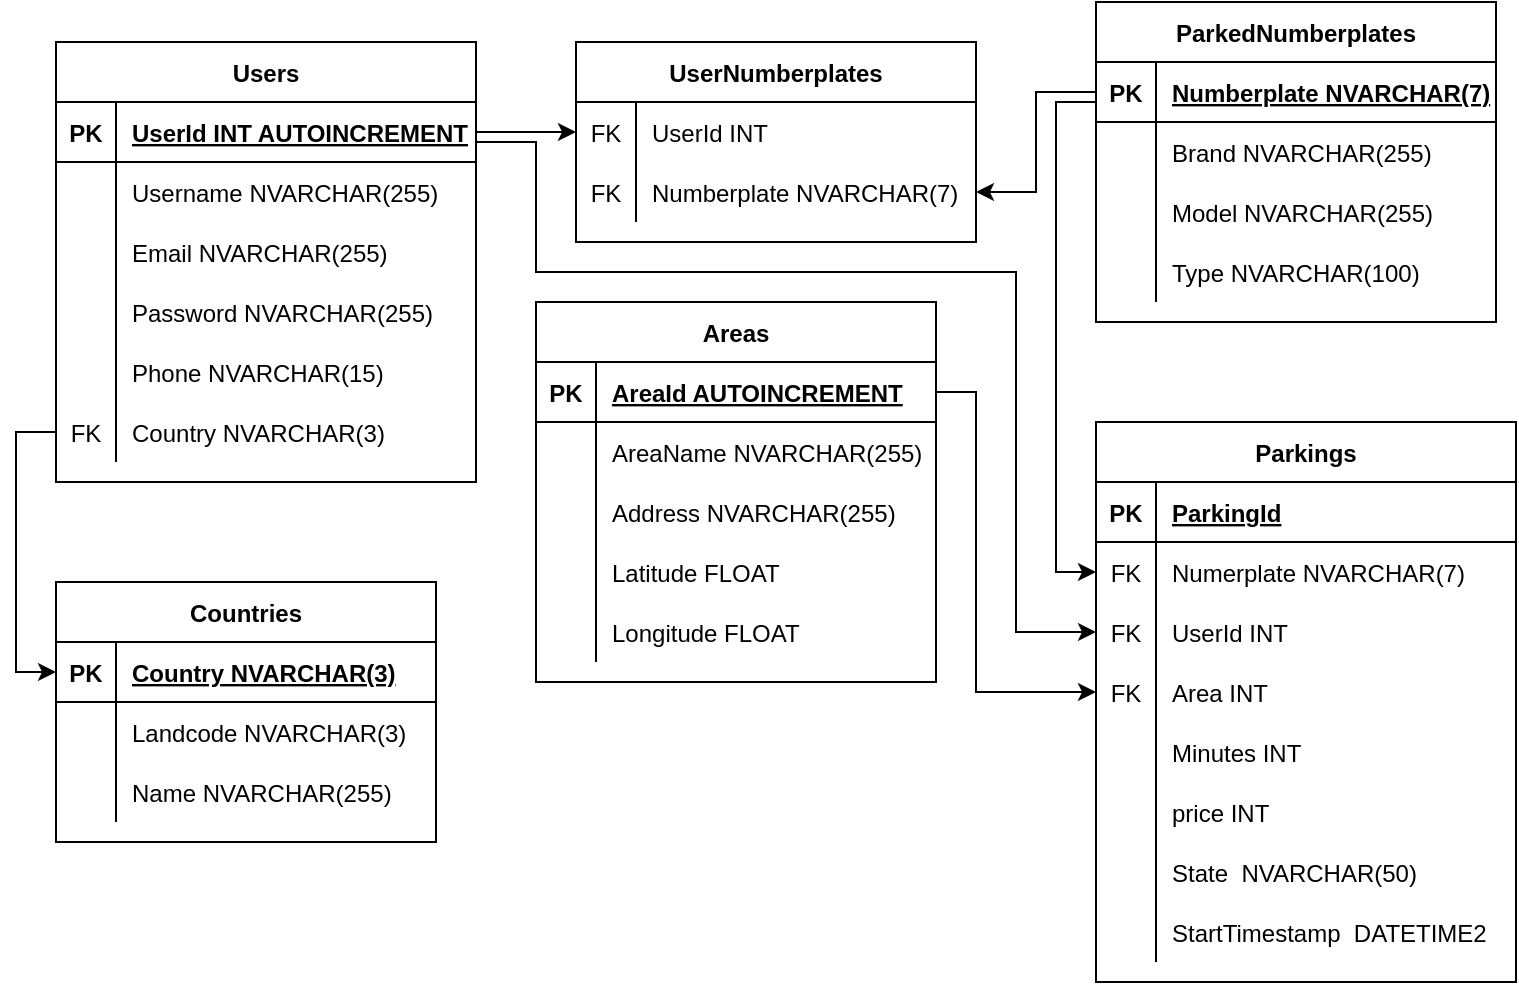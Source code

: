 <mxfile version="20.0.1" type="device"><diagram id="R2lEEEUBdFMjLlhIrx00" name="Page-1"><mxGraphModel dx="1217" dy="551" grid="1" gridSize="10" guides="1" tooltips="1" connect="1" arrows="1" fold="1" page="1" pageScale="1" pageWidth="850" pageHeight="1100" math="0" shadow="0" extFonts="Permanent Marker^https://fonts.googleapis.com/css?family=Permanent+Marker"><root><mxCell id="0"/><mxCell id="1" parent="0"/><mxCell id="RG4BsjdbidDH1RRRt_io-1" value="Users" style="shape=table;startSize=30;container=1;collapsible=1;childLayout=tableLayout;fixedRows=1;rowLines=0;fontStyle=1;align=center;resizeLast=1;" vertex="1" parent="1"><mxGeometry x="40" y="40" width="210" height="220" as="geometry"><mxRectangle x="40" y="40" width="70" height="30" as="alternateBounds"/></mxGeometry></mxCell><mxCell id="RG4BsjdbidDH1RRRt_io-2" value="" style="shape=tableRow;horizontal=0;startSize=0;swimlaneHead=0;swimlaneBody=0;fillColor=none;collapsible=0;dropTarget=0;points=[[0,0.5],[1,0.5]];portConstraint=eastwest;top=0;left=0;right=0;bottom=1;" vertex="1" parent="RG4BsjdbidDH1RRRt_io-1"><mxGeometry y="30" width="210" height="30" as="geometry"/></mxCell><mxCell id="RG4BsjdbidDH1RRRt_io-3" value="PK" style="shape=partialRectangle;connectable=0;fillColor=none;top=0;left=0;bottom=0;right=0;fontStyle=1;overflow=hidden;" vertex="1" parent="RG4BsjdbidDH1RRRt_io-2"><mxGeometry width="30" height="30" as="geometry"><mxRectangle width="30" height="30" as="alternateBounds"/></mxGeometry></mxCell><mxCell id="RG4BsjdbidDH1RRRt_io-4" value="UserId INT AUTOINCREMENT" style="shape=partialRectangle;connectable=0;fillColor=none;top=0;left=0;bottom=0;right=0;align=left;spacingLeft=6;fontStyle=5;overflow=hidden;" vertex="1" parent="RG4BsjdbidDH1RRRt_io-2"><mxGeometry x="30" width="180" height="30" as="geometry"><mxRectangle width="180" height="30" as="alternateBounds"/></mxGeometry></mxCell><mxCell id="RG4BsjdbidDH1RRRt_io-5" value="" style="shape=tableRow;horizontal=0;startSize=0;swimlaneHead=0;swimlaneBody=0;fillColor=none;collapsible=0;dropTarget=0;points=[[0,0.5],[1,0.5]];portConstraint=eastwest;top=0;left=0;right=0;bottom=0;" vertex="1" parent="RG4BsjdbidDH1RRRt_io-1"><mxGeometry y="60" width="210" height="30" as="geometry"/></mxCell><mxCell id="RG4BsjdbidDH1RRRt_io-6" value="" style="shape=partialRectangle;connectable=0;fillColor=none;top=0;left=0;bottom=0;right=0;editable=1;overflow=hidden;" vertex="1" parent="RG4BsjdbidDH1RRRt_io-5"><mxGeometry width="30" height="30" as="geometry"><mxRectangle width="30" height="30" as="alternateBounds"/></mxGeometry></mxCell><mxCell id="RG4BsjdbidDH1RRRt_io-7" value="Username NVARCHAR(255)" style="shape=partialRectangle;connectable=0;fillColor=none;top=0;left=0;bottom=0;right=0;align=left;spacingLeft=6;overflow=hidden;" vertex="1" parent="RG4BsjdbidDH1RRRt_io-5"><mxGeometry x="30" width="180" height="30" as="geometry"><mxRectangle width="180" height="30" as="alternateBounds"/></mxGeometry></mxCell><mxCell id="RG4BsjdbidDH1RRRt_io-8" value="" style="shape=tableRow;horizontal=0;startSize=0;swimlaneHead=0;swimlaneBody=0;fillColor=none;collapsible=0;dropTarget=0;points=[[0,0.5],[1,0.5]];portConstraint=eastwest;top=0;left=0;right=0;bottom=0;" vertex="1" parent="RG4BsjdbidDH1RRRt_io-1"><mxGeometry y="90" width="210" height="30" as="geometry"/></mxCell><mxCell id="RG4BsjdbidDH1RRRt_io-9" value="" style="shape=partialRectangle;connectable=0;fillColor=none;top=0;left=0;bottom=0;right=0;editable=1;overflow=hidden;" vertex="1" parent="RG4BsjdbidDH1RRRt_io-8"><mxGeometry width="30" height="30" as="geometry"><mxRectangle width="30" height="30" as="alternateBounds"/></mxGeometry></mxCell><mxCell id="RG4BsjdbidDH1RRRt_io-10" value="Email NVARCHAR(255)" style="shape=partialRectangle;connectable=0;fillColor=none;top=0;left=0;bottom=0;right=0;align=left;spacingLeft=6;overflow=hidden;" vertex="1" parent="RG4BsjdbidDH1RRRt_io-8"><mxGeometry x="30" width="180" height="30" as="geometry"><mxRectangle width="180" height="30" as="alternateBounds"/></mxGeometry></mxCell><mxCell id="RG4BsjdbidDH1RRRt_io-11" value="" style="shape=tableRow;horizontal=0;startSize=0;swimlaneHead=0;swimlaneBody=0;fillColor=none;collapsible=0;dropTarget=0;points=[[0,0.5],[1,0.5]];portConstraint=eastwest;top=0;left=0;right=0;bottom=0;" vertex="1" parent="RG4BsjdbidDH1RRRt_io-1"><mxGeometry y="120" width="210" height="30" as="geometry"/></mxCell><mxCell id="RG4BsjdbidDH1RRRt_io-12" value="" style="shape=partialRectangle;connectable=0;fillColor=none;top=0;left=0;bottom=0;right=0;editable=1;overflow=hidden;" vertex="1" parent="RG4BsjdbidDH1RRRt_io-11"><mxGeometry width="30" height="30" as="geometry"><mxRectangle width="30" height="30" as="alternateBounds"/></mxGeometry></mxCell><mxCell id="RG4BsjdbidDH1RRRt_io-13" value="Password NVARCHAR(255)" style="shape=partialRectangle;connectable=0;fillColor=none;top=0;left=0;bottom=0;right=0;align=left;spacingLeft=6;overflow=hidden;" vertex="1" parent="RG4BsjdbidDH1RRRt_io-11"><mxGeometry x="30" width="180" height="30" as="geometry"><mxRectangle width="180" height="30" as="alternateBounds"/></mxGeometry></mxCell><mxCell id="RG4BsjdbidDH1RRRt_io-14" value="" style="shape=tableRow;horizontal=0;startSize=0;swimlaneHead=0;swimlaneBody=0;fillColor=none;collapsible=0;dropTarget=0;points=[[0,0.5],[1,0.5]];portConstraint=eastwest;top=0;left=0;right=0;bottom=0;" vertex="1" parent="RG4BsjdbidDH1RRRt_io-1"><mxGeometry y="150" width="210" height="30" as="geometry"/></mxCell><mxCell id="RG4BsjdbidDH1RRRt_io-15" value="" style="shape=partialRectangle;connectable=0;fillColor=none;top=0;left=0;bottom=0;right=0;editable=1;overflow=hidden;" vertex="1" parent="RG4BsjdbidDH1RRRt_io-14"><mxGeometry width="30" height="30" as="geometry"><mxRectangle width="30" height="30" as="alternateBounds"/></mxGeometry></mxCell><mxCell id="RG4BsjdbidDH1RRRt_io-16" value="Phone NVARCHAR(15)" style="shape=partialRectangle;connectable=0;fillColor=none;top=0;left=0;bottom=0;right=0;align=left;spacingLeft=6;overflow=hidden;" vertex="1" parent="RG4BsjdbidDH1RRRt_io-14"><mxGeometry x="30" width="180" height="30" as="geometry"><mxRectangle width="180" height="30" as="alternateBounds"/></mxGeometry></mxCell><mxCell id="RG4BsjdbidDH1RRRt_io-33" value="" style="shape=tableRow;horizontal=0;startSize=0;swimlaneHead=0;swimlaneBody=0;fillColor=none;collapsible=0;dropTarget=0;points=[[0,0.5],[1,0.5]];portConstraint=eastwest;top=0;left=0;right=0;bottom=0;" vertex="1" parent="RG4BsjdbidDH1RRRt_io-1"><mxGeometry y="180" width="210" height="30" as="geometry"/></mxCell><mxCell id="RG4BsjdbidDH1RRRt_io-34" value="FK" style="shape=partialRectangle;connectable=0;fillColor=none;top=0;left=0;bottom=0;right=0;editable=1;overflow=hidden;" vertex="1" parent="RG4BsjdbidDH1RRRt_io-33"><mxGeometry width="30" height="30" as="geometry"><mxRectangle width="30" height="30" as="alternateBounds"/></mxGeometry></mxCell><mxCell id="RG4BsjdbidDH1RRRt_io-35" value="Country NVARCHAR(3)" style="shape=partialRectangle;connectable=0;fillColor=none;top=0;left=0;bottom=0;right=0;align=left;spacingLeft=6;overflow=hidden;" vertex="1" parent="RG4BsjdbidDH1RRRt_io-33"><mxGeometry x="30" width="180" height="30" as="geometry"><mxRectangle width="180" height="30" as="alternateBounds"/></mxGeometry></mxCell><mxCell id="RG4BsjdbidDH1RRRt_io-39" value="Countries" style="shape=table;startSize=30;container=1;collapsible=1;childLayout=tableLayout;fixedRows=1;rowLines=0;fontStyle=1;align=center;resizeLast=1;" vertex="1" parent="1"><mxGeometry x="40" y="310" width="190" height="130" as="geometry"/></mxCell><mxCell id="RG4BsjdbidDH1RRRt_io-40" value="" style="shape=tableRow;horizontal=0;startSize=0;swimlaneHead=0;swimlaneBody=0;fillColor=none;collapsible=0;dropTarget=0;points=[[0,0.5],[1,0.5]];portConstraint=eastwest;top=0;left=0;right=0;bottom=1;" vertex="1" parent="RG4BsjdbidDH1RRRt_io-39"><mxGeometry y="30" width="190" height="30" as="geometry"/></mxCell><mxCell id="RG4BsjdbidDH1RRRt_io-41" value="PK" style="shape=partialRectangle;connectable=0;fillColor=none;top=0;left=0;bottom=0;right=0;fontStyle=1;overflow=hidden;" vertex="1" parent="RG4BsjdbidDH1RRRt_io-40"><mxGeometry width="30" height="30" as="geometry"><mxRectangle width="30" height="30" as="alternateBounds"/></mxGeometry></mxCell><mxCell id="RG4BsjdbidDH1RRRt_io-42" value="Country NVARCHAR(3)" style="shape=partialRectangle;connectable=0;fillColor=none;top=0;left=0;bottom=0;right=0;align=left;spacingLeft=6;fontStyle=5;overflow=hidden;" vertex="1" parent="RG4BsjdbidDH1RRRt_io-40"><mxGeometry x="30" width="160" height="30" as="geometry"><mxRectangle width="160" height="30" as="alternateBounds"/></mxGeometry></mxCell><mxCell id="RG4BsjdbidDH1RRRt_io-43" value="" style="shape=tableRow;horizontal=0;startSize=0;swimlaneHead=0;swimlaneBody=0;fillColor=none;collapsible=0;dropTarget=0;points=[[0,0.5],[1,0.5]];portConstraint=eastwest;top=0;left=0;right=0;bottom=0;" vertex="1" parent="RG4BsjdbidDH1RRRt_io-39"><mxGeometry y="60" width="190" height="30" as="geometry"/></mxCell><mxCell id="RG4BsjdbidDH1RRRt_io-44" value="" style="shape=partialRectangle;connectable=0;fillColor=none;top=0;left=0;bottom=0;right=0;editable=1;overflow=hidden;" vertex="1" parent="RG4BsjdbidDH1RRRt_io-43"><mxGeometry width="30" height="30" as="geometry"><mxRectangle width="30" height="30" as="alternateBounds"/></mxGeometry></mxCell><mxCell id="RG4BsjdbidDH1RRRt_io-45" value="Landcode NVARCHAR(3)" style="shape=partialRectangle;connectable=0;fillColor=none;top=0;left=0;bottom=0;right=0;align=left;spacingLeft=6;overflow=hidden;" vertex="1" parent="RG4BsjdbidDH1RRRt_io-43"><mxGeometry x="30" width="160" height="30" as="geometry"><mxRectangle width="160" height="30" as="alternateBounds"/></mxGeometry></mxCell><mxCell id="RG4BsjdbidDH1RRRt_io-46" value="" style="shape=tableRow;horizontal=0;startSize=0;swimlaneHead=0;swimlaneBody=0;fillColor=none;collapsible=0;dropTarget=0;points=[[0,0.5],[1,0.5]];portConstraint=eastwest;top=0;left=0;right=0;bottom=0;" vertex="1" parent="RG4BsjdbidDH1RRRt_io-39"><mxGeometry y="90" width="190" height="30" as="geometry"/></mxCell><mxCell id="RG4BsjdbidDH1RRRt_io-47" value="" style="shape=partialRectangle;connectable=0;fillColor=none;top=0;left=0;bottom=0;right=0;editable=1;overflow=hidden;" vertex="1" parent="RG4BsjdbidDH1RRRt_io-46"><mxGeometry width="30" height="30" as="geometry"><mxRectangle width="30" height="30" as="alternateBounds"/></mxGeometry></mxCell><mxCell id="RG4BsjdbidDH1RRRt_io-48" value="Name NVARCHAR(255)" style="shape=partialRectangle;connectable=0;fillColor=none;top=0;left=0;bottom=0;right=0;align=left;spacingLeft=6;overflow=hidden;" vertex="1" parent="RG4BsjdbidDH1RRRt_io-46"><mxGeometry x="30" width="160" height="30" as="geometry"><mxRectangle width="160" height="30" as="alternateBounds"/></mxGeometry></mxCell><mxCell id="RG4BsjdbidDH1RRRt_io-52" style="edgeStyle=orthogonalEdgeStyle;rounded=0;orthogonalLoop=1;jettySize=auto;html=1;entryX=0;entryY=0.5;entryDx=0;entryDy=0;" edge="1" parent="1" source="RG4BsjdbidDH1RRRt_io-33" target="RG4BsjdbidDH1RRRt_io-40"><mxGeometry relative="1" as="geometry"/></mxCell><mxCell id="RG4BsjdbidDH1RRRt_io-81" value="UserNumberplates" style="shape=table;startSize=30;container=1;collapsible=1;childLayout=tableLayout;fixedRows=1;rowLines=0;fontStyle=1;align=center;resizeLast=1;" vertex="1" parent="1"><mxGeometry x="300" y="40" width="200" height="100" as="geometry"/></mxCell><mxCell id="RG4BsjdbidDH1RRRt_io-85" value="" style="shape=tableRow;horizontal=0;startSize=0;swimlaneHead=0;swimlaneBody=0;fillColor=none;collapsible=0;dropTarget=0;points=[[0,0.5],[1,0.5]];portConstraint=eastwest;top=0;left=0;right=0;bottom=0;" vertex="1" parent="RG4BsjdbidDH1RRRt_io-81"><mxGeometry y="30" width="200" height="30" as="geometry"/></mxCell><mxCell id="RG4BsjdbidDH1RRRt_io-86" value="FK" style="shape=partialRectangle;connectable=0;fillColor=none;top=0;left=0;bottom=0;right=0;editable=1;overflow=hidden;" vertex="1" parent="RG4BsjdbidDH1RRRt_io-85"><mxGeometry width="30" height="30" as="geometry"><mxRectangle width="30" height="30" as="alternateBounds"/></mxGeometry></mxCell><mxCell id="RG4BsjdbidDH1RRRt_io-87" value="UserId INT" style="shape=partialRectangle;connectable=0;fillColor=none;top=0;left=0;bottom=0;right=0;align=left;spacingLeft=6;overflow=hidden;" vertex="1" parent="RG4BsjdbidDH1RRRt_io-85"><mxGeometry x="30" width="170" height="30" as="geometry"><mxRectangle width="170" height="30" as="alternateBounds"/></mxGeometry></mxCell><mxCell id="RG4BsjdbidDH1RRRt_io-149" value="" style="shape=tableRow;horizontal=0;startSize=0;swimlaneHead=0;swimlaneBody=0;fillColor=none;collapsible=0;dropTarget=0;points=[[0,0.5],[1,0.5]];portConstraint=eastwest;top=0;left=0;right=0;bottom=0;" vertex="1" parent="RG4BsjdbidDH1RRRt_io-81"><mxGeometry y="60" width="200" height="30" as="geometry"/></mxCell><mxCell id="RG4BsjdbidDH1RRRt_io-150" value="FK" style="shape=partialRectangle;connectable=0;fillColor=none;top=0;left=0;bottom=0;right=0;editable=1;overflow=hidden;" vertex="1" parent="RG4BsjdbidDH1RRRt_io-149"><mxGeometry width="30" height="30" as="geometry"><mxRectangle width="30" height="30" as="alternateBounds"/></mxGeometry></mxCell><mxCell id="RG4BsjdbidDH1RRRt_io-151" value="Numberplate NVARCHAR(7)" style="shape=partialRectangle;connectable=0;fillColor=none;top=0;left=0;bottom=0;right=0;align=left;spacingLeft=6;overflow=hidden;" vertex="1" parent="RG4BsjdbidDH1RRRt_io-149"><mxGeometry x="30" width="170" height="30" as="geometry"><mxRectangle width="170" height="30" as="alternateBounds"/></mxGeometry></mxCell><mxCell id="RG4BsjdbidDH1RRRt_io-95" style="edgeStyle=orthogonalEdgeStyle;rounded=0;orthogonalLoop=1;jettySize=auto;html=1;exitX=1;exitY=0.5;exitDx=0;exitDy=0;entryX=0;entryY=0.5;entryDx=0;entryDy=0;" edge="1" parent="1" source="RG4BsjdbidDH1RRRt_io-2"><mxGeometry relative="1" as="geometry"><mxPoint x="300" y="85" as="targetPoint"/><Array as="points"><mxPoint x="270" y="85"/><mxPoint x="270" y="85"/></Array></mxGeometry></mxCell><mxCell id="RG4BsjdbidDH1RRRt_io-96" value="Parkings" style="shape=table;startSize=30;container=1;collapsible=1;childLayout=tableLayout;fixedRows=1;rowLines=0;fontStyle=1;align=center;resizeLast=1;" vertex="1" parent="1"><mxGeometry x="560" y="230" width="210" height="280" as="geometry"/></mxCell><mxCell id="RG4BsjdbidDH1RRRt_io-97" value="" style="shape=tableRow;horizontal=0;startSize=0;swimlaneHead=0;swimlaneBody=0;fillColor=none;collapsible=0;dropTarget=0;points=[[0,0.5],[1,0.5]];portConstraint=eastwest;top=0;left=0;right=0;bottom=1;" vertex="1" parent="RG4BsjdbidDH1RRRt_io-96"><mxGeometry y="30" width="210" height="30" as="geometry"/></mxCell><mxCell id="RG4BsjdbidDH1RRRt_io-98" value="PK" style="shape=partialRectangle;connectable=0;fillColor=none;top=0;left=0;bottom=0;right=0;fontStyle=1;overflow=hidden;" vertex="1" parent="RG4BsjdbidDH1RRRt_io-97"><mxGeometry width="30" height="30" as="geometry"><mxRectangle width="30" height="30" as="alternateBounds"/></mxGeometry></mxCell><mxCell id="RG4BsjdbidDH1RRRt_io-99" value="ParkingId" style="shape=partialRectangle;connectable=0;fillColor=none;top=0;left=0;bottom=0;right=0;align=left;spacingLeft=6;fontStyle=5;overflow=hidden;" vertex="1" parent="RG4BsjdbidDH1RRRt_io-97"><mxGeometry x="30" width="180" height="30" as="geometry"><mxRectangle width="180" height="30" as="alternateBounds"/></mxGeometry></mxCell><mxCell id="RG4BsjdbidDH1RRRt_io-100" value="" style="shape=tableRow;horizontal=0;startSize=0;swimlaneHead=0;swimlaneBody=0;fillColor=none;collapsible=0;dropTarget=0;points=[[0,0.5],[1,0.5]];portConstraint=eastwest;top=0;left=0;right=0;bottom=0;" vertex="1" parent="RG4BsjdbidDH1RRRt_io-96"><mxGeometry y="60" width="210" height="30" as="geometry"/></mxCell><mxCell id="RG4BsjdbidDH1RRRt_io-101" value="FK" style="shape=partialRectangle;connectable=0;fillColor=none;top=0;left=0;bottom=0;right=0;editable=1;overflow=hidden;" vertex="1" parent="RG4BsjdbidDH1RRRt_io-100"><mxGeometry width="30" height="30" as="geometry"><mxRectangle width="30" height="30" as="alternateBounds"/></mxGeometry></mxCell><mxCell id="RG4BsjdbidDH1RRRt_io-102" value="Numerplate NVARCHAR(7)" style="shape=partialRectangle;connectable=0;fillColor=none;top=0;left=0;bottom=0;right=0;align=left;spacingLeft=6;overflow=hidden;" vertex="1" parent="RG4BsjdbidDH1RRRt_io-100"><mxGeometry x="30" width="180" height="30" as="geometry"><mxRectangle width="180" height="30" as="alternateBounds"/></mxGeometry></mxCell><mxCell id="RG4BsjdbidDH1RRRt_io-103" value="" style="shape=tableRow;horizontal=0;startSize=0;swimlaneHead=0;swimlaneBody=0;fillColor=none;collapsible=0;dropTarget=0;points=[[0,0.5],[1,0.5]];portConstraint=eastwest;top=0;left=0;right=0;bottom=0;" vertex="1" parent="RG4BsjdbidDH1RRRt_io-96"><mxGeometry y="90" width="210" height="30" as="geometry"/></mxCell><mxCell id="RG4BsjdbidDH1RRRt_io-104" value="FK" style="shape=partialRectangle;connectable=0;fillColor=none;top=0;left=0;bottom=0;right=0;editable=1;overflow=hidden;" vertex="1" parent="RG4BsjdbidDH1RRRt_io-103"><mxGeometry width="30" height="30" as="geometry"><mxRectangle width="30" height="30" as="alternateBounds"/></mxGeometry></mxCell><mxCell id="RG4BsjdbidDH1RRRt_io-105" value="UserId INT" style="shape=partialRectangle;connectable=0;fillColor=none;top=0;left=0;bottom=0;right=0;align=left;spacingLeft=6;overflow=hidden;" vertex="1" parent="RG4BsjdbidDH1RRRt_io-103"><mxGeometry x="30" width="180" height="30" as="geometry"><mxRectangle width="180" height="30" as="alternateBounds"/></mxGeometry></mxCell><mxCell id="RG4BsjdbidDH1RRRt_io-124" value="" style="shape=tableRow;horizontal=0;startSize=0;swimlaneHead=0;swimlaneBody=0;fillColor=none;collapsible=0;dropTarget=0;points=[[0,0.5],[1,0.5]];portConstraint=eastwest;top=0;left=0;right=0;bottom=0;" vertex="1" parent="RG4BsjdbidDH1RRRt_io-96"><mxGeometry y="120" width="210" height="30" as="geometry"/></mxCell><mxCell id="RG4BsjdbidDH1RRRt_io-125" value="FK" style="shape=partialRectangle;connectable=0;fillColor=none;top=0;left=0;bottom=0;right=0;editable=1;overflow=hidden;" vertex="1" parent="RG4BsjdbidDH1RRRt_io-124"><mxGeometry width="30" height="30" as="geometry"><mxRectangle width="30" height="30" as="alternateBounds"/></mxGeometry></mxCell><mxCell id="RG4BsjdbidDH1RRRt_io-126" value="Area INT" style="shape=partialRectangle;connectable=0;fillColor=none;top=0;left=0;bottom=0;right=0;align=left;spacingLeft=6;overflow=hidden;" vertex="1" parent="RG4BsjdbidDH1RRRt_io-124"><mxGeometry x="30" width="180" height="30" as="geometry"><mxRectangle width="180" height="30" as="alternateBounds"/></mxGeometry></mxCell><mxCell id="RG4BsjdbidDH1RRRt_io-106" value="" style="shape=tableRow;horizontal=0;startSize=0;swimlaneHead=0;swimlaneBody=0;fillColor=none;collapsible=0;dropTarget=0;points=[[0,0.5],[1,0.5]];portConstraint=eastwest;top=0;left=0;right=0;bottom=0;" vertex="1" parent="RG4BsjdbidDH1RRRt_io-96"><mxGeometry y="150" width="210" height="30" as="geometry"/></mxCell><mxCell id="RG4BsjdbidDH1RRRt_io-107" value="" style="shape=partialRectangle;connectable=0;fillColor=none;top=0;left=0;bottom=0;right=0;editable=1;overflow=hidden;" vertex="1" parent="RG4BsjdbidDH1RRRt_io-106"><mxGeometry width="30" height="30" as="geometry"><mxRectangle width="30" height="30" as="alternateBounds"/></mxGeometry></mxCell><mxCell id="RG4BsjdbidDH1RRRt_io-108" value="Minutes INT" style="shape=partialRectangle;connectable=0;fillColor=none;top=0;left=0;bottom=0;right=0;align=left;spacingLeft=6;overflow=hidden;" vertex="1" parent="RG4BsjdbidDH1RRRt_io-106"><mxGeometry x="30" width="180" height="30" as="geometry"><mxRectangle width="180" height="30" as="alternateBounds"/></mxGeometry></mxCell><mxCell id="RG4BsjdbidDH1RRRt_io-168" value="" style="shape=tableRow;horizontal=0;startSize=0;swimlaneHead=0;swimlaneBody=0;fillColor=none;collapsible=0;dropTarget=0;points=[[0,0.5],[1,0.5]];portConstraint=eastwest;top=0;left=0;right=0;bottom=0;" vertex="1" parent="RG4BsjdbidDH1RRRt_io-96"><mxGeometry y="180" width="210" height="30" as="geometry"/></mxCell><mxCell id="RG4BsjdbidDH1RRRt_io-169" value="" style="shape=partialRectangle;connectable=0;fillColor=none;top=0;left=0;bottom=0;right=0;editable=1;overflow=hidden;" vertex="1" parent="RG4BsjdbidDH1RRRt_io-168"><mxGeometry width="30" height="30" as="geometry"><mxRectangle width="30" height="30" as="alternateBounds"/></mxGeometry></mxCell><mxCell id="RG4BsjdbidDH1RRRt_io-170" value="price INT" style="shape=partialRectangle;connectable=0;fillColor=none;top=0;left=0;bottom=0;right=0;align=left;spacingLeft=6;overflow=hidden;" vertex="1" parent="RG4BsjdbidDH1RRRt_io-168"><mxGeometry x="30" width="180" height="30" as="geometry"><mxRectangle width="180" height="30" as="alternateBounds"/></mxGeometry></mxCell><mxCell id="RG4BsjdbidDH1RRRt_io-171" value="" style="shape=tableRow;horizontal=0;startSize=0;swimlaneHead=0;swimlaneBody=0;fillColor=none;collapsible=0;dropTarget=0;points=[[0,0.5],[1,0.5]];portConstraint=eastwest;top=0;left=0;right=0;bottom=0;" vertex="1" parent="RG4BsjdbidDH1RRRt_io-96"><mxGeometry y="210" width="210" height="30" as="geometry"/></mxCell><mxCell id="RG4BsjdbidDH1RRRt_io-172" value="" style="shape=partialRectangle;connectable=0;fillColor=none;top=0;left=0;bottom=0;right=0;editable=1;overflow=hidden;" vertex="1" parent="RG4BsjdbidDH1RRRt_io-171"><mxGeometry width="30" height="30" as="geometry"><mxRectangle width="30" height="30" as="alternateBounds"/></mxGeometry></mxCell><mxCell id="RG4BsjdbidDH1RRRt_io-173" value="State  NVARCHAR(50)" style="shape=partialRectangle;connectable=0;fillColor=none;top=0;left=0;bottom=0;right=0;align=left;spacingLeft=6;overflow=hidden;" vertex="1" parent="RG4BsjdbidDH1RRRt_io-171"><mxGeometry x="30" width="180" height="30" as="geometry"><mxRectangle width="180" height="30" as="alternateBounds"/></mxGeometry></mxCell><mxCell id="RG4BsjdbidDH1RRRt_io-174" value="" style="shape=tableRow;horizontal=0;startSize=0;swimlaneHead=0;swimlaneBody=0;fillColor=none;collapsible=0;dropTarget=0;points=[[0,0.5],[1,0.5]];portConstraint=eastwest;top=0;left=0;right=0;bottom=0;" vertex="1" parent="RG4BsjdbidDH1RRRt_io-96"><mxGeometry y="240" width="210" height="30" as="geometry"/></mxCell><mxCell id="RG4BsjdbidDH1RRRt_io-175" value="" style="shape=partialRectangle;connectable=0;fillColor=none;top=0;left=0;bottom=0;right=0;editable=1;overflow=hidden;" vertex="1" parent="RG4BsjdbidDH1RRRt_io-174"><mxGeometry width="30" height="30" as="geometry"><mxRectangle width="30" height="30" as="alternateBounds"/></mxGeometry></mxCell><mxCell id="RG4BsjdbidDH1RRRt_io-176" value="StartTimestamp  DATETIME2" style="shape=partialRectangle;connectable=0;fillColor=none;top=0;left=0;bottom=0;right=0;align=left;spacingLeft=6;overflow=hidden;" vertex="1" parent="RG4BsjdbidDH1RRRt_io-174"><mxGeometry x="30" width="180" height="30" as="geometry"><mxRectangle width="180" height="30" as="alternateBounds"/></mxGeometry></mxCell><mxCell id="RG4BsjdbidDH1RRRt_io-127" value="Areas" style="shape=table;startSize=30;container=1;collapsible=1;childLayout=tableLayout;fixedRows=1;rowLines=0;fontStyle=1;align=center;resizeLast=1;" vertex="1" parent="1"><mxGeometry x="280" y="170" width="200" height="190" as="geometry"/></mxCell><mxCell id="RG4BsjdbidDH1RRRt_io-128" value="" style="shape=tableRow;horizontal=0;startSize=0;swimlaneHead=0;swimlaneBody=0;fillColor=none;collapsible=0;dropTarget=0;points=[[0,0.5],[1,0.5]];portConstraint=eastwest;top=0;left=0;right=0;bottom=1;" vertex="1" parent="RG4BsjdbidDH1RRRt_io-127"><mxGeometry y="30" width="200" height="30" as="geometry"/></mxCell><mxCell id="RG4BsjdbidDH1RRRt_io-129" value="PK" style="shape=partialRectangle;connectable=0;fillColor=none;top=0;left=0;bottom=0;right=0;fontStyle=1;overflow=hidden;" vertex="1" parent="RG4BsjdbidDH1RRRt_io-128"><mxGeometry width="30" height="30" as="geometry"><mxRectangle width="30" height="30" as="alternateBounds"/></mxGeometry></mxCell><mxCell id="RG4BsjdbidDH1RRRt_io-130" value="AreaId AUTOINCREMENT" style="shape=partialRectangle;connectable=0;fillColor=none;top=0;left=0;bottom=0;right=0;align=left;spacingLeft=6;fontStyle=5;overflow=hidden;" vertex="1" parent="RG4BsjdbidDH1RRRt_io-128"><mxGeometry x="30" width="170" height="30" as="geometry"><mxRectangle width="170" height="30" as="alternateBounds"/></mxGeometry></mxCell><mxCell id="RG4BsjdbidDH1RRRt_io-131" value="" style="shape=tableRow;horizontal=0;startSize=0;swimlaneHead=0;swimlaneBody=0;fillColor=none;collapsible=0;dropTarget=0;points=[[0,0.5],[1,0.5]];portConstraint=eastwest;top=0;left=0;right=0;bottom=0;" vertex="1" parent="RG4BsjdbidDH1RRRt_io-127"><mxGeometry y="60" width="200" height="30" as="geometry"/></mxCell><mxCell id="RG4BsjdbidDH1RRRt_io-132" value="" style="shape=partialRectangle;connectable=0;fillColor=none;top=0;left=0;bottom=0;right=0;editable=1;overflow=hidden;" vertex="1" parent="RG4BsjdbidDH1RRRt_io-131"><mxGeometry width="30" height="30" as="geometry"><mxRectangle width="30" height="30" as="alternateBounds"/></mxGeometry></mxCell><mxCell id="RG4BsjdbidDH1RRRt_io-133" value="AreaName NVARCHAR(255)" style="shape=partialRectangle;connectable=0;fillColor=none;top=0;left=0;bottom=0;right=0;align=left;spacingLeft=6;overflow=hidden;" vertex="1" parent="RG4BsjdbidDH1RRRt_io-131"><mxGeometry x="30" width="170" height="30" as="geometry"><mxRectangle width="170" height="30" as="alternateBounds"/></mxGeometry></mxCell><mxCell id="RG4BsjdbidDH1RRRt_io-134" value="" style="shape=tableRow;horizontal=0;startSize=0;swimlaneHead=0;swimlaneBody=0;fillColor=none;collapsible=0;dropTarget=0;points=[[0,0.5],[1,0.5]];portConstraint=eastwest;top=0;left=0;right=0;bottom=0;" vertex="1" parent="RG4BsjdbidDH1RRRt_io-127"><mxGeometry y="90" width="200" height="30" as="geometry"/></mxCell><mxCell id="RG4BsjdbidDH1RRRt_io-135" value="" style="shape=partialRectangle;connectable=0;fillColor=none;top=0;left=0;bottom=0;right=0;editable=1;overflow=hidden;" vertex="1" parent="RG4BsjdbidDH1RRRt_io-134"><mxGeometry width="30" height="30" as="geometry"><mxRectangle width="30" height="30" as="alternateBounds"/></mxGeometry></mxCell><mxCell id="RG4BsjdbidDH1RRRt_io-136" value="Address NVARCHAR(255)" style="shape=partialRectangle;connectable=0;fillColor=none;top=0;left=0;bottom=0;right=0;align=left;spacingLeft=6;overflow=hidden;" vertex="1" parent="RG4BsjdbidDH1RRRt_io-134"><mxGeometry x="30" width="170" height="30" as="geometry"><mxRectangle width="170" height="30" as="alternateBounds"/></mxGeometry></mxCell><mxCell id="RG4BsjdbidDH1RRRt_io-137" value="" style="shape=tableRow;horizontal=0;startSize=0;swimlaneHead=0;swimlaneBody=0;fillColor=none;collapsible=0;dropTarget=0;points=[[0,0.5],[1,0.5]];portConstraint=eastwest;top=0;left=0;right=0;bottom=0;" vertex="1" parent="RG4BsjdbidDH1RRRt_io-127"><mxGeometry y="120" width="200" height="30" as="geometry"/></mxCell><mxCell id="RG4BsjdbidDH1RRRt_io-138" value="" style="shape=partialRectangle;connectable=0;fillColor=none;top=0;left=0;bottom=0;right=0;editable=1;overflow=hidden;" vertex="1" parent="RG4BsjdbidDH1RRRt_io-137"><mxGeometry width="30" height="30" as="geometry"><mxRectangle width="30" height="30" as="alternateBounds"/></mxGeometry></mxCell><mxCell id="RG4BsjdbidDH1RRRt_io-139" value="Latitude FLOAT" style="shape=partialRectangle;connectable=0;fillColor=none;top=0;left=0;bottom=0;right=0;align=left;spacingLeft=6;overflow=hidden;" vertex="1" parent="RG4BsjdbidDH1RRRt_io-137"><mxGeometry x="30" width="170" height="30" as="geometry"><mxRectangle width="170" height="30" as="alternateBounds"/></mxGeometry></mxCell><mxCell id="RG4BsjdbidDH1RRRt_io-140" value="" style="shape=tableRow;horizontal=0;startSize=0;swimlaneHead=0;swimlaneBody=0;fillColor=none;collapsible=0;dropTarget=0;points=[[0,0.5],[1,0.5]];portConstraint=eastwest;top=0;left=0;right=0;bottom=0;" vertex="1" parent="RG4BsjdbidDH1RRRt_io-127"><mxGeometry y="150" width="200" height="30" as="geometry"/></mxCell><mxCell id="RG4BsjdbidDH1RRRt_io-141" value="" style="shape=partialRectangle;connectable=0;fillColor=none;top=0;left=0;bottom=0;right=0;editable=1;overflow=hidden;" vertex="1" parent="RG4BsjdbidDH1RRRt_io-140"><mxGeometry width="30" height="30" as="geometry"><mxRectangle width="30" height="30" as="alternateBounds"/></mxGeometry></mxCell><mxCell id="RG4BsjdbidDH1RRRt_io-142" value="Longitude FLOAT" style="shape=partialRectangle;connectable=0;fillColor=none;top=0;left=0;bottom=0;right=0;align=left;spacingLeft=6;overflow=hidden;" vertex="1" parent="RG4BsjdbidDH1RRRt_io-140"><mxGeometry x="30" width="170" height="30" as="geometry"><mxRectangle width="170" height="30" as="alternateBounds"/></mxGeometry></mxCell><mxCell id="RG4BsjdbidDH1RRRt_io-147" style="edgeStyle=orthogonalEdgeStyle;rounded=0;orthogonalLoop=1;jettySize=auto;html=1;exitX=1;exitY=0.5;exitDx=0;exitDy=0;" edge="1" parent="1" source="RG4BsjdbidDH1RRRt_io-128" target="RG4BsjdbidDH1RRRt_io-124"><mxGeometry relative="1" as="geometry"><mxPoint x="530" y="380" as="targetPoint"/><Array as="points"><mxPoint x="500" y="215"/><mxPoint x="500" y="365"/></Array></mxGeometry></mxCell><mxCell id="RG4BsjdbidDH1RRRt_io-152" style="edgeStyle=orthogonalEdgeStyle;rounded=0;orthogonalLoop=1;jettySize=auto;html=1;exitX=1;exitY=0.5;exitDx=0;exitDy=0;entryX=0;entryY=0.5;entryDx=0;entryDy=0;" edge="1" parent="1" source="RG4BsjdbidDH1RRRt_io-2" target="RG4BsjdbidDH1RRRt_io-103"><mxGeometry relative="1" as="geometry"><Array as="points"><mxPoint x="250" y="90"/><mxPoint x="280" y="90"/><mxPoint x="280" y="155"/><mxPoint x="520" y="155"/><mxPoint x="520" y="335"/></Array></mxGeometry></mxCell><mxCell id="RG4BsjdbidDH1RRRt_io-153" value="ParkedNumberplates" style="shape=table;startSize=30;container=1;collapsible=1;childLayout=tableLayout;fixedRows=1;rowLines=0;fontStyle=1;align=center;resizeLast=1;" vertex="1" parent="1"><mxGeometry x="560" y="20" width="200" height="160" as="geometry"/></mxCell><mxCell id="RG4BsjdbidDH1RRRt_io-154" value="" style="shape=tableRow;horizontal=0;startSize=0;swimlaneHead=0;swimlaneBody=0;fillColor=none;collapsible=0;dropTarget=0;points=[[0,0.5],[1,0.5]];portConstraint=eastwest;top=0;left=0;right=0;bottom=1;" vertex="1" parent="RG4BsjdbidDH1RRRt_io-153"><mxGeometry y="30" width="200" height="30" as="geometry"/></mxCell><mxCell id="RG4BsjdbidDH1RRRt_io-155" value="PK" style="shape=partialRectangle;connectable=0;fillColor=none;top=0;left=0;bottom=0;right=0;fontStyle=1;overflow=hidden;" vertex="1" parent="RG4BsjdbidDH1RRRt_io-154"><mxGeometry width="30" height="30" as="geometry"><mxRectangle width="30" height="30" as="alternateBounds"/></mxGeometry></mxCell><mxCell id="RG4BsjdbidDH1RRRt_io-156" value="Numberplate NVARCHAR(7)" style="shape=partialRectangle;connectable=0;fillColor=none;top=0;left=0;bottom=0;right=0;align=left;spacingLeft=6;fontStyle=5;overflow=hidden;" vertex="1" parent="RG4BsjdbidDH1RRRt_io-154"><mxGeometry x="30" width="170" height="30" as="geometry"><mxRectangle width="170" height="30" as="alternateBounds"/></mxGeometry></mxCell><mxCell id="RG4BsjdbidDH1RRRt_io-157" value="" style="shape=tableRow;horizontal=0;startSize=0;swimlaneHead=0;swimlaneBody=0;fillColor=none;collapsible=0;dropTarget=0;points=[[0,0.5],[1,0.5]];portConstraint=eastwest;top=0;left=0;right=0;bottom=0;" vertex="1" parent="RG4BsjdbidDH1RRRt_io-153"><mxGeometry y="60" width="200" height="30" as="geometry"/></mxCell><mxCell id="RG4BsjdbidDH1RRRt_io-158" value="" style="shape=partialRectangle;connectable=0;fillColor=none;top=0;left=0;bottom=0;right=0;editable=1;overflow=hidden;" vertex="1" parent="RG4BsjdbidDH1RRRt_io-157"><mxGeometry width="30" height="30" as="geometry"><mxRectangle width="30" height="30" as="alternateBounds"/></mxGeometry></mxCell><mxCell id="RG4BsjdbidDH1RRRt_io-159" value="Brand NVARCHAR(255)" style="shape=partialRectangle;connectable=0;fillColor=none;top=0;left=0;bottom=0;right=0;align=left;spacingLeft=6;overflow=hidden;" vertex="1" parent="RG4BsjdbidDH1RRRt_io-157"><mxGeometry x="30" width="170" height="30" as="geometry"><mxRectangle width="170" height="30" as="alternateBounds"/></mxGeometry></mxCell><mxCell id="RG4BsjdbidDH1RRRt_io-160" value="" style="shape=tableRow;horizontal=0;startSize=0;swimlaneHead=0;swimlaneBody=0;fillColor=none;collapsible=0;dropTarget=0;points=[[0,0.5],[1,0.5]];portConstraint=eastwest;top=0;left=0;right=0;bottom=0;" vertex="1" parent="RG4BsjdbidDH1RRRt_io-153"><mxGeometry y="90" width="200" height="30" as="geometry"/></mxCell><mxCell id="RG4BsjdbidDH1RRRt_io-161" value="" style="shape=partialRectangle;connectable=0;fillColor=none;top=0;left=0;bottom=0;right=0;editable=1;overflow=hidden;" vertex="1" parent="RG4BsjdbidDH1RRRt_io-160"><mxGeometry width="30" height="30" as="geometry"><mxRectangle width="30" height="30" as="alternateBounds"/></mxGeometry></mxCell><mxCell id="RG4BsjdbidDH1RRRt_io-162" value="Model NVARCHAR(255)" style="shape=partialRectangle;connectable=0;fillColor=none;top=0;left=0;bottom=0;right=0;align=left;spacingLeft=6;overflow=hidden;" vertex="1" parent="RG4BsjdbidDH1RRRt_io-160"><mxGeometry x="30" width="170" height="30" as="geometry"><mxRectangle width="170" height="30" as="alternateBounds"/></mxGeometry></mxCell><mxCell id="RG4BsjdbidDH1RRRt_io-163" value="" style="shape=tableRow;horizontal=0;startSize=0;swimlaneHead=0;swimlaneBody=0;fillColor=none;collapsible=0;dropTarget=0;points=[[0,0.5],[1,0.5]];portConstraint=eastwest;top=0;left=0;right=0;bottom=0;" vertex="1" parent="RG4BsjdbidDH1RRRt_io-153"><mxGeometry y="120" width="200" height="30" as="geometry"/></mxCell><mxCell id="RG4BsjdbidDH1RRRt_io-164" value="" style="shape=partialRectangle;connectable=0;fillColor=none;top=0;left=0;bottom=0;right=0;editable=1;overflow=hidden;" vertex="1" parent="RG4BsjdbidDH1RRRt_io-163"><mxGeometry width="30" height="30" as="geometry"><mxRectangle width="30" height="30" as="alternateBounds"/></mxGeometry></mxCell><mxCell id="RG4BsjdbidDH1RRRt_io-165" value="Type NVARCHAR(100)" style="shape=partialRectangle;connectable=0;fillColor=none;top=0;left=0;bottom=0;right=0;align=left;spacingLeft=6;overflow=hidden;" vertex="1" parent="RG4BsjdbidDH1RRRt_io-163"><mxGeometry x="30" width="170" height="30" as="geometry"><mxRectangle width="170" height="30" as="alternateBounds"/></mxGeometry></mxCell><mxCell id="RG4BsjdbidDH1RRRt_io-166" style="edgeStyle=orthogonalEdgeStyle;rounded=0;orthogonalLoop=1;jettySize=auto;html=1;" edge="1" parent="1" source="RG4BsjdbidDH1RRRt_io-154" target="RG4BsjdbidDH1RRRt_io-149"><mxGeometry relative="1" as="geometry"/></mxCell><mxCell id="RG4BsjdbidDH1RRRt_io-167" style="edgeStyle=orthogonalEdgeStyle;rounded=0;orthogonalLoop=1;jettySize=auto;html=1;exitX=0;exitY=0.5;exitDx=0;exitDy=0;" edge="1" parent="1" source="RG4BsjdbidDH1RRRt_io-154" target="RG4BsjdbidDH1RRRt_io-100"><mxGeometry relative="1" as="geometry"><Array as="points"><mxPoint x="560" y="70"/><mxPoint x="540" y="70"/><mxPoint x="540" y="305"/></Array></mxGeometry></mxCell></root></mxGraphModel></diagram></mxfile>